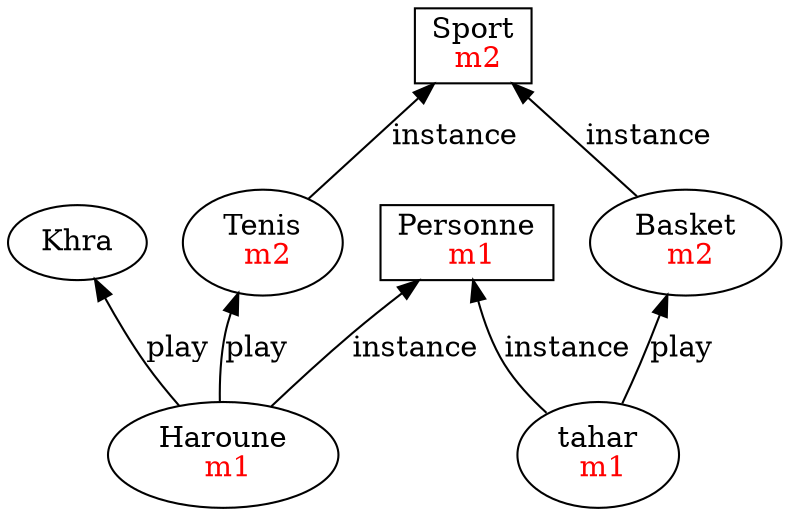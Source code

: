 
digraph {
rankdir=BT
Tenis[label=<Tenis<br /> <font font-size='12' color='red'>m2</font>>];
Haroune[label=<Haroune<br /> <font font-size='12' color='red'>m1</font>>];
Personne[label=<Personne<br /> <font font-size='12' color='red'>m1</font>> shape=rectangle];
Sport[label=<Sport<br /> <font font-size='12' color='red'>m2</font>> shape=rectangle];
Khra[];
Basket[label=<Basket<br /> <font font-size='12' color='red'>m2</font>>];
tahar[label=<tahar<br /> <font font-size='12' color='red'>m1</font>>]
tahar -> Personne [label=instance];
tahar -> Basket [label=play];
Haroune -> Khra [label=play];
Haroune -> Tenis [label=play];
Basket -> Sport [label=instance];
Haroune -> Personne [label=instance];
Tenis -> Sport [label=instance]
}
    
